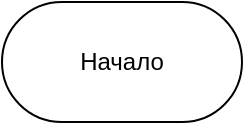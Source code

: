 <mxfile version="22.0.2" type="device">
  <diagram name="Страница — 1" id="E4Skf2gQRKlHR25t1Wba">
    <mxGraphModel dx="1002" dy="587" grid="1" gridSize="10" guides="1" tooltips="1" connect="1" arrows="1" fold="1" page="1" pageScale="1" pageWidth="827" pageHeight="1169" math="0" shadow="0">
      <root>
        <mxCell id="0" />
        <mxCell id="1" parent="0" />
        <mxCell id="ZwBdRdJV1wRFCVdzCF8l-1" value="Начало" style="rounded=1;whiteSpace=wrap;html=1;arcSize=50;" vertex="1" parent="1">
          <mxGeometry x="380" y="10" width="120" height="60" as="geometry" />
        </mxCell>
      </root>
    </mxGraphModel>
  </diagram>
</mxfile>

